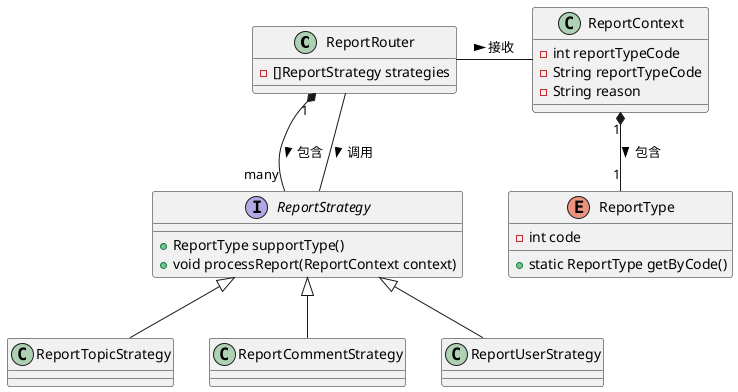 @startuml
class           ReportRouter{
 - []ReportStrategy strategies
}

class           ReportContext{
    - int reportTypeCode
    - String reportTypeCode
    - String reason
}


enum            ReportType{
   - int code
   + static ReportType getByCode()
}

interface       ReportStrategy{
    + ReportType supportType()
    + void processReport(ReportContext context)
}

class ReportTopicStrategy
class ReportCommentStrategy
class ReportUserStrategy

ReportStrategy <|-- ReportTopicStrategy
ReportStrategy <|-- ReportCommentStrategy
ReportStrategy <|-- ReportUserStrategy

ReportRouter "1" *-- "many" ReportStrategy: 包含 >
ReportRouter -- ReportStrategy : 调用 >

ReportContext "1" *-- "1" ReportType: 包含 >

ReportRouter - ReportContext : 接收 >

@enduml
